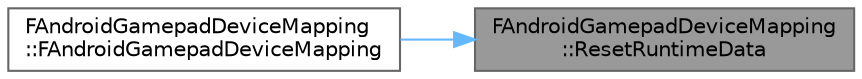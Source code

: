 digraph "FAndroidGamepadDeviceMapping::ResetRuntimeData"
{
 // INTERACTIVE_SVG=YES
 // LATEX_PDF_SIZE
  bgcolor="transparent";
  edge [fontname=Helvetica,fontsize=10,labelfontname=Helvetica,labelfontsize=10];
  node [fontname=Helvetica,fontsize=10,shape=box,height=0.2,width=0.4];
  rankdir="RL";
  Node1 [id="Node000001",label="FAndroidGamepadDeviceMapping\l::ResetRuntimeData",height=0.2,width=0.4,color="gray40", fillcolor="grey60", style="filled", fontcolor="black",tooltip=" "];
  Node1 -> Node2 [id="edge1_Node000001_Node000002",dir="back",color="steelblue1",style="solid",tooltip=" "];
  Node2 [id="Node000002",label="FAndroidGamepadDeviceMapping\l::FAndroidGamepadDeviceMapping",height=0.2,width=0.4,color="grey40", fillcolor="white", style="filled",URL="$d0/da9/structFAndroidGamepadDeviceMapping.html#a548a579a17680bf38a13aae7a2f3cfc0",tooltip=" "];
}
